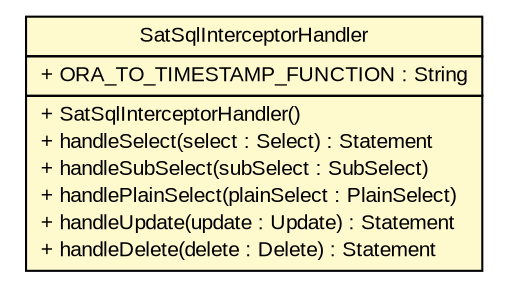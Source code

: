 #!/usr/local/bin/dot
#
# Class diagram 
# Generated by UMLGraph version R5_6 (http://www.umlgraph.org/)
#

digraph G {
	edge [fontname="arial",fontsize=10,labelfontname="arial",labelfontsize=10];
	node [fontname="arial",fontsize=10,shape=plaintext];
	nodesep=0.25;
	ranksep=0.5;
	// br.gov.to.sefaz.persistence.satquery.handler.SatSqlInterceptorHandler
	c16322 [label=<<table title="br.gov.to.sefaz.persistence.satquery.handler.SatSqlInterceptorHandler" border="0" cellborder="1" cellspacing="0" cellpadding="2" port="p" bgcolor="lemonChiffon" href="./SatSqlInterceptorHandler.html">
		<tr><td><table border="0" cellspacing="0" cellpadding="1">
<tr><td align="center" balign="center"> SatSqlInterceptorHandler </td></tr>
		</table></td></tr>
		<tr><td><table border="0" cellspacing="0" cellpadding="1">
<tr><td align="left" balign="left"> + ORA_TO_TIMESTAMP_FUNCTION : String </td></tr>
		</table></td></tr>
		<tr><td><table border="0" cellspacing="0" cellpadding="1">
<tr><td align="left" balign="left"> + SatSqlInterceptorHandler() </td></tr>
<tr><td align="left" balign="left"> + handleSelect(select : Select) : Statement </td></tr>
<tr><td align="left" balign="left"> + handleSubSelect(subSelect : SubSelect) </td></tr>
<tr><td align="left" balign="left"> + handlePlainSelect(plainSelect : PlainSelect) </td></tr>
<tr><td align="left" balign="left"> + handleUpdate(update : Update) : Statement </td></tr>
<tr><td align="left" balign="left"> + handleDelete(delete : Delete) : Statement </td></tr>
		</table></td></tr>
		</table>>, URL="./SatSqlInterceptorHandler.html", fontname="arial", fontcolor="black", fontsize=10.0];
}

